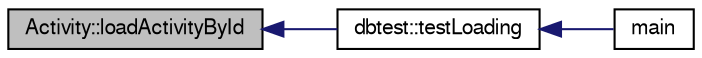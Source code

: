 digraph "Activity::loadActivityById"
{
  edge [fontname="FreeSans",fontsize="10",labelfontname="FreeSans",labelfontsize="10"];
  node [fontname="FreeSans",fontsize="10",shape=record];
  rankdir="LR";
  Node1950 [label="Activity::loadActivityById",height=0.2,width=0.4,color="black", fillcolor="grey75", style="filled", fontcolor="black"];
  Node1950 -> Node1951 [dir="back",color="midnightblue",fontsize="10",style="solid",fontname="FreeSans"];
  Node1951 [label="dbtest::testLoading",height=0.2,width=0.4,color="black", fillcolor="white", style="filled",URL="$classdbtest.html#a6f98d82a2c8e2b9040848763504ddae1"];
  Node1951 -> Node1952 [dir="back",color="midnightblue",fontsize="10",style="solid",fontname="FreeSans"];
  Node1952 [label="main",height=0.2,width=0.4,color="black", fillcolor="white", style="filled",URL="$test_8cpp.html#ae66f6b31b5ad750f1fe042a706a4e3d4"];
}
